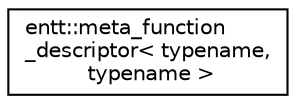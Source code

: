 digraph "Graphical Class Hierarchy"
{
 // LATEX_PDF_SIZE
  edge [fontname="Helvetica",fontsize="10",labelfontname="Helvetica",labelfontsize="10"];
  node [fontname="Helvetica",fontsize="10",shape=record];
  rankdir="LR";
  Node0 [label="entt::meta_function\l_descriptor\< typename,\l typename \>",height=0.2,width=0.4,color="black", fillcolor="white", style="filled",URL="$structentt_1_1meta__function__descriptor.html",tooltip="Primary template isn't defined on purpose."];
}
